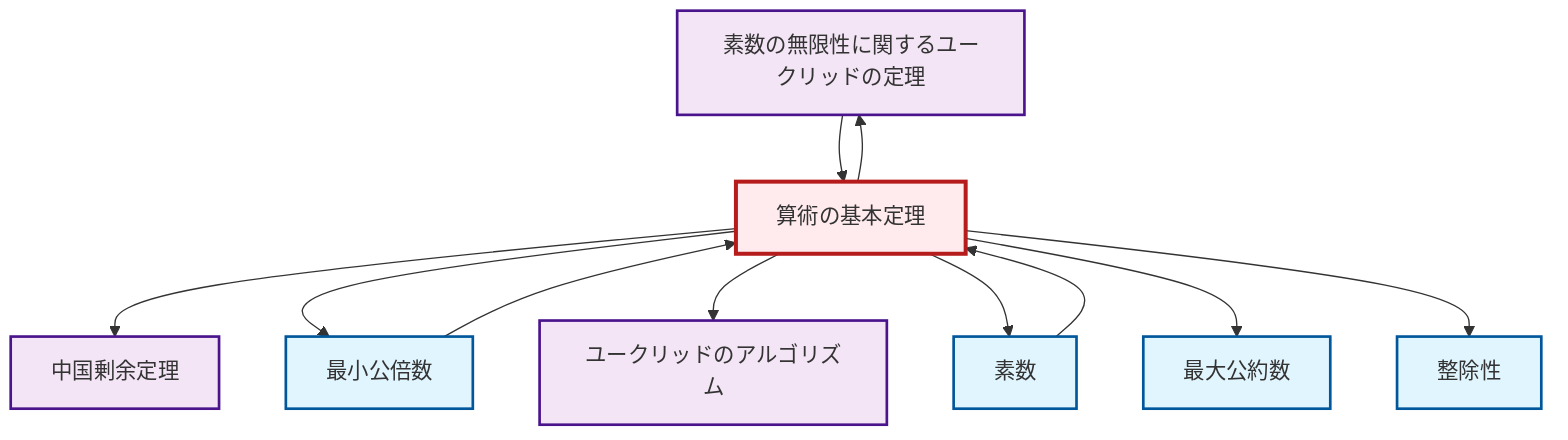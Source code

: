 graph TD
    classDef definition fill:#e1f5fe,stroke:#01579b,stroke-width:2px
    classDef theorem fill:#f3e5f5,stroke:#4a148c,stroke-width:2px
    classDef axiom fill:#fff3e0,stroke:#e65100,stroke-width:2px
    classDef example fill:#e8f5e9,stroke:#1b5e20,stroke-width:2px
    classDef current fill:#ffebee,stroke:#b71c1c,stroke-width:3px
    def-divisibility["整除性"]:::definition
    thm-euclid-infinitude-primes["素数の無限性に関するユークリッドの定理"]:::theorem
    def-prime["素数"]:::definition
    thm-chinese-remainder["中国剰余定理"]:::theorem
    def-lcm["最小公倍数"]:::definition
    thm-euclidean-algorithm["ユークリッドのアルゴリズム"]:::theorem
    def-gcd["最大公約数"]:::definition
    thm-fundamental-arithmetic["算術の基本定理"]:::theorem
    thm-fundamental-arithmetic --> thm-chinese-remainder
    thm-fundamental-arithmetic --> def-lcm
    def-prime --> thm-fundamental-arithmetic
    thm-fundamental-arithmetic --> thm-euclid-infinitude-primes
    thm-fundamental-arithmetic --> thm-euclidean-algorithm
    thm-euclid-infinitude-primes --> thm-fundamental-arithmetic
    thm-fundamental-arithmetic --> def-prime
    def-lcm --> thm-fundamental-arithmetic
    thm-fundamental-arithmetic --> def-gcd
    thm-fundamental-arithmetic --> def-divisibility
    class thm-fundamental-arithmetic current